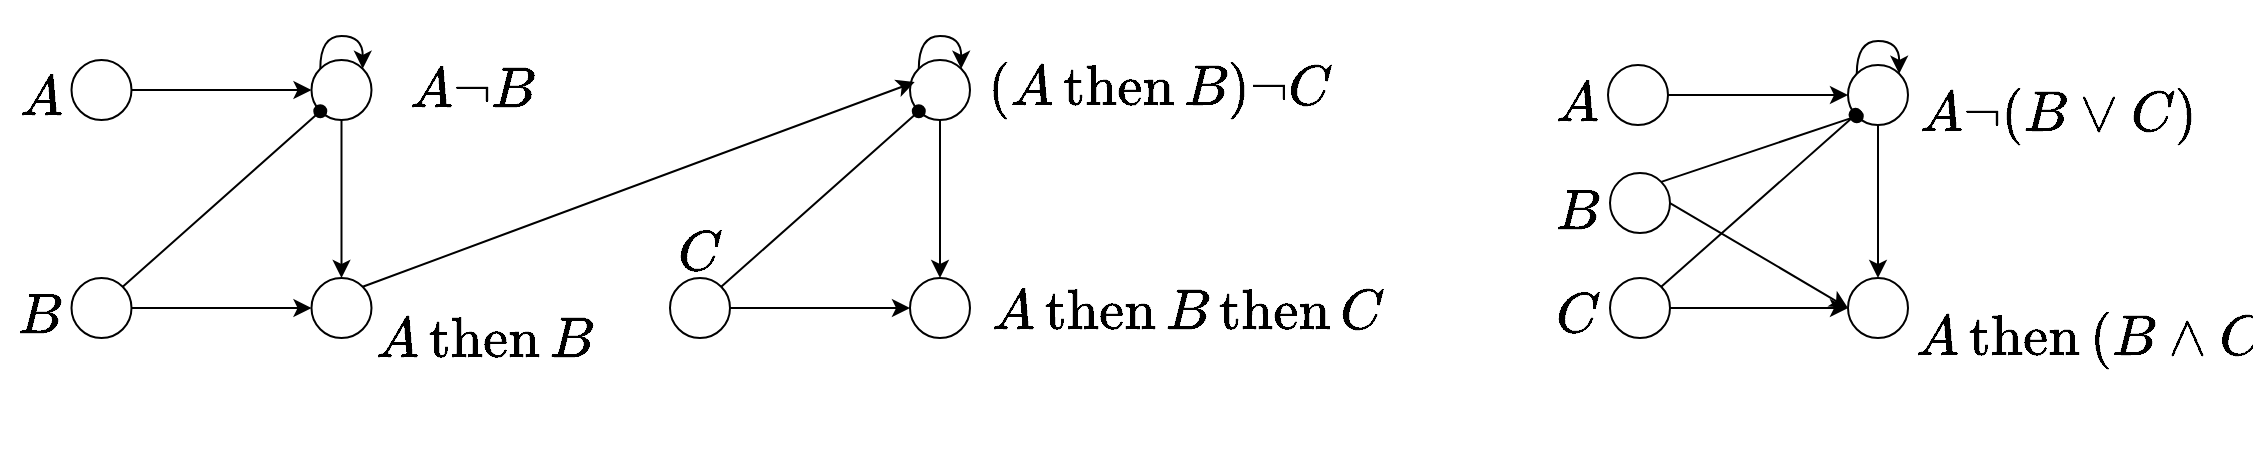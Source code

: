 <mxfile version="16.2.7" type="device"><diagram id="T2v5qBvf-lxjkGKOTqB0" name="Page-1"><mxGraphModel dx="3373" dy="1907" grid="1" gridSize="10" guides="1" tooltips="1" connect="1" arrows="1" fold="1" page="1" pageScale="1" pageWidth="1169" pageHeight="827" math="1" shadow="0"><root><mxCell id="0"/><mxCell id="1" parent="0"/><mxCell id="AbDWi16rwYMraYXIiYHc-1" value="&lt;font style=&quot;font-size: 24px&quot;&gt;\(A\)&lt;br&gt;&lt;/font&gt;" style="text;html=1;strokeColor=none;fillColor=none;align=center;verticalAlign=middle;whiteSpace=wrap;rounded=0;" parent="1" vertex="1"><mxGeometry x="-1158.25" y="-701" width="30" height="24" as="geometry"/></mxCell><mxCell id="AbDWi16rwYMraYXIiYHc-13" style="edgeStyle=orthogonalEdgeStyle;rounded=0;orthogonalLoop=1;jettySize=auto;html=1;exitX=1;exitY=0.5;exitDx=0;exitDy=0;entryX=0;entryY=0.5;entryDx=0;entryDy=0;" parent="1" source="AbDWi16rwYMraYXIiYHc-2" target="AbDWi16rwYMraYXIiYHc-6" edge="1"><mxGeometry relative="1" as="geometry"/></mxCell><mxCell id="AbDWi16rwYMraYXIiYHc-2" value="" style="ellipse;whiteSpace=wrap;html=1;aspect=fixed;fillColor=none;" parent="1" vertex="1"><mxGeometry x="-1128.25" y="-708" width="30" height="30" as="geometry"/></mxCell><mxCell id="AbDWi16rwYMraYXIiYHc-3" value="&lt;font style=&quot;font-size: 24px&quot;&gt;\(B\)&lt;br&gt;&lt;/font&gt;" style="text;html=1;strokeColor=none;fillColor=none;align=center;verticalAlign=middle;whiteSpace=wrap;rounded=0;" parent="1" vertex="1"><mxGeometry x="-1159.25" y="-592" width="30" height="24" as="geometry"/></mxCell><mxCell id="AbDWi16rwYMraYXIiYHc-14" style="rounded=0;orthogonalLoop=1;jettySize=auto;html=1;exitX=1;exitY=0;exitDx=0;exitDy=0;entryX=0;entryY=1;entryDx=0;entryDy=0;endArrow=oval;endFill=1;" parent="1" source="AbDWi16rwYMraYXIiYHc-4" target="AbDWi16rwYMraYXIiYHc-6" edge="1"><mxGeometry relative="1" as="geometry"/></mxCell><mxCell id="AbDWi16rwYMraYXIiYHc-19" style="edgeStyle=none;rounded=0;orthogonalLoop=1;jettySize=auto;html=1;exitX=1;exitY=0.5;exitDx=0;exitDy=0;entryX=0;entryY=0.5;entryDx=0;entryDy=0;startArrow=none;startFill=0;endArrow=classic;endFill=1;" parent="1" source="AbDWi16rwYMraYXIiYHc-4" target="AbDWi16rwYMraYXIiYHc-10" edge="1"><mxGeometry relative="1" as="geometry"/></mxCell><mxCell id="AbDWi16rwYMraYXIiYHc-4" value="" style="ellipse;whiteSpace=wrap;html=1;aspect=fixed;fillColor=none;" parent="1" vertex="1"><mxGeometry x="-1128.25" y="-599" width="30" height="30" as="geometry"/></mxCell><mxCell id="AbDWi16rwYMraYXIiYHc-5" value="&lt;font style=&quot;font-size: 24px&quot;&gt;\(A \neg B\)&lt;font style=&quot;font-size: 24px&quot;&gt;&lt;br&gt;&lt;/font&gt;&lt;/font&gt;" style="text;html=1;strokeColor=none;fillColor=none;align=center;verticalAlign=middle;whiteSpace=wrap;rounded=0;" parent="1" vertex="1"><mxGeometry x="-963.25" y="-705" width="70" height="24" as="geometry"/></mxCell><mxCell id="AbDWi16rwYMraYXIiYHc-18" style="rounded=0;orthogonalLoop=1;jettySize=auto;html=1;exitX=0.5;exitY=1;exitDx=0;exitDy=0;entryX=0.5;entryY=0;entryDx=0;entryDy=0;startArrow=none;startFill=0;endArrow=classic;endFill=1;" parent="1" source="AbDWi16rwYMraYXIiYHc-6" target="AbDWi16rwYMraYXIiYHc-10" edge="1"><mxGeometry relative="1" as="geometry"/></mxCell><mxCell id="AbDWi16rwYMraYXIiYHc-6" value="" style="ellipse;whiteSpace=wrap;html=1;aspect=fixed;fillColor=none;" parent="1" vertex="1"><mxGeometry x="-1008.25" y="-708" width="30" height="30" as="geometry"/></mxCell><mxCell id="VHd2Nj5RTRnREre-4SNd-16" style="edgeStyle=none;rounded=0;orthogonalLoop=1;jettySize=auto;html=1;exitX=1;exitY=0;exitDx=0;exitDy=0;entryX=0.078;entryY=0.367;entryDx=0;entryDy=0;entryPerimeter=0;fontSize=24;endArrow=classic;endFill=1;" edge="1" parent="1" source="AbDWi16rwYMraYXIiYHc-10" target="VHd2Nj5RTRnREre-4SNd-10"><mxGeometry relative="1" as="geometry"/></mxCell><mxCell id="AbDWi16rwYMraYXIiYHc-10" value="" style="ellipse;whiteSpace=wrap;html=1;aspect=fixed;fillColor=none;" parent="1" vertex="1"><mxGeometry x="-1008.25" y="-599" width="30" height="30" as="geometry"/></mxCell><mxCell id="AbDWi16rwYMraYXIiYHc-11" value="&lt;font style=&quot;font-size: 24px&quot;&gt;\(A \, \mathrm{then} \,&amp;nbsp; B\)&lt;font style=&quot;font-size: 24px&quot;&gt;&lt;br&gt;&lt;/font&gt;&lt;/font&gt;" style="text;html=1;strokeColor=none;fillColor=none;align=center;verticalAlign=middle;whiteSpace=wrap;rounded=0;" parent="1" vertex="1"><mxGeometry x="-957.25" y="-580" width="70" height="24" as="geometry"/></mxCell><mxCell id="AbDWi16rwYMraYXIiYHc-17" style="edgeStyle=orthogonalEdgeStyle;rounded=0;orthogonalLoop=1;jettySize=auto;html=1;exitX=1;exitY=0;exitDx=0;exitDy=0;entryX=0;entryY=0;entryDx=0;entryDy=0;endArrow=none;endFill=0;curved=1;startArrow=classic;startFill=1;" parent="1" source="AbDWi16rwYMraYXIiYHc-6" target="AbDWi16rwYMraYXIiYHc-6" edge="1"><mxGeometry relative="1" as="geometry"><Array as="points"><mxPoint x="-982.25" y="-720"/><mxPoint x="-1004.25" y="-720"/></Array></mxGeometry></mxCell><mxCell id="VHd2Nj5RTRnREre-4SNd-4" value="&lt;font style=&quot;font-size: 24px&quot;&gt;\(C\)&lt;br&gt;&lt;/font&gt;" style="text;html=1;strokeColor=none;fillColor=none;align=center;verticalAlign=middle;whiteSpace=wrap;rounded=0;" vertex="1" parent="1"><mxGeometry x="-829" y="-623" width="30" height="24" as="geometry"/></mxCell><mxCell id="VHd2Nj5RTRnREre-4SNd-5" style="rounded=0;orthogonalLoop=1;jettySize=auto;html=1;exitX=1;exitY=0;exitDx=0;exitDy=0;entryX=0;entryY=1;entryDx=0;entryDy=0;endArrow=oval;endFill=1;" edge="1" parent="1" source="VHd2Nj5RTRnREre-4SNd-7" target="VHd2Nj5RTRnREre-4SNd-10"><mxGeometry relative="1" as="geometry"/></mxCell><mxCell id="VHd2Nj5RTRnREre-4SNd-6" style="edgeStyle=none;rounded=0;orthogonalLoop=1;jettySize=auto;html=1;exitX=1;exitY=0.5;exitDx=0;exitDy=0;entryX=0;entryY=0.5;entryDx=0;entryDy=0;startArrow=none;startFill=0;endArrow=classic;endFill=1;" edge="1" parent="1" source="VHd2Nj5RTRnREre-4SNd-7" target="VHd2Nj5RTRnREre-4SNd-11"><mxGeometry relative="1" as="geometry"/></mxCell><mxCell id="VHd2Nj5RTRnREre-4SNd-7" value="" style="ellipse;whiteSpace=wrap;html=1;aspect=fixed;fillColor=none;" vertex="1" parent="1"><mxGeometry x="-829" y="-599" width="30" height="30" as="geometry"/></mxCell><mxCell id="VHd2Nj5RTRnREre-4SNd-8" value="&lt;font style=&quot;font-size: 24px&quot;&gt;\( (A\, \mathrm{then}\, B) \neg C\)&lt;font style=&quot;font-size: 24px&quot;&gt;&lt;br&gt;&lt;/font&gt;&lt;/font&gt;" style="text;html=1;strokeColor=none;fillColor=none;align=center;verticalAlign=middle;whiteSpace=wrap;rounded=0;" vertex="1" parent="1"><mxGeometry x="-679" y="-703" width="189" height="20" as="geometry"/></mxCell><mxCell id="VHd2Nj5RTRnREre-4SNd-9" style="rounded=0;orthogonalLoop=1;jettySize=auto;html=1;exitX=0.5;exitY=1;exitDx=0;exitDy=0;entryX=0.5;entryY=0;entryDx=0;entryDy=0;startArrow=none;startFill=0;endArrow=classic;endFill=1;" edge="1" parent="1" source="VHd2Nj5RTRnREre-4SNd-10" target="VHd2Nj5RTRnREre-4SNd-11"><mxGeometry relative="1" as="geometry"/></mxCell><mxCell id="VHd2Nj5RTRnREre-4SNd-10" value="" style="ellipse;whiteSpace=wrap;html=1;aspect=fixed;fillColor=none;" vertex="1" parent="1"><mxGeometry x="-709" y="-708" width="30" height="30" as="geometry"/></mxCell><mxCell id="VHd2Nj5RTRnREre-4SNd-11" value="" style="ellipse;whiteSpace=wrap;html=1;aspect=fixed;fillColor=none;" vertex="1" parent="1"><mxGeometry x="-709" y="-599" width="30" height="30" as="geometry"/></mxCell><mxCell id="VHd2Nj5RTRnREre-4SNd-12" value="&lt;font style=&quot;font-size: 24px&quot;&gt;\(A \, \mathrm{then} \,&amp;nbsp; B \, \mathrm{then} \, C &amp;nbsp; \)&lt;font style=&quot;font-size: 24px&quot;&gt;&lt;br&gt;&lt;/font&gt;&lt;/font&gt;" style="text;html=1;strokeColor=none;fillColor=none;align=center;verticalAlign=middle;whiteSpace=wrap;rounded=0;" vertex="1" parent="1"><mxGeometry x="-670" y="-592" width="199.5" height="20" as="geometry"/></mxCell><mxCell id="VHd2Nj5RTRnREre-4SNd-13" style="edgeStyle=orthogonalEdgeStyle;rounded=0;orthogonalLoop=1;jettySize=auto;html=1;exitX=1;exitY=0;exitDx=0;exitDy=0;entryX=0;entryY=0;entryDx=0;entryDy=0;endArrow=none;endFill=0;curved=1;startArrow=classic;startFill=1;" edge="1" parent="1" source="VHd2Nj5RTRnREre-4SNd-10" target="VHd2Nj5RTRnREre-4SNd-10"><mxGeometry relative="1" as="geometry"><Array as="points"><mxPoint x="-683" y="-720"/><mxPoint x="-705" y="-720"/></Array></mxGeometry></mxCell><mxCell id="VHd2Nj5RTRnREre-4SNd-17" value="&lt;font style=&quot;font-size: 24px&quot;&gt;\(A\)&lt;br&gt;&lt;/font&gt;" style="text;html=1;strokeColor=none;fillColor=none;align=center;verticalAlign=middle;whiteSpace=wrap;rounded=0;" vertex="1" parent="1"><mxGeometry x="-390" y="-698.5" width="30" height="24" as="geometry"/></mxCell><mxCell id="VHd2Nj5RTRnREre-4SNd-18" style="edgeStyle=orthogonalEdgeStyle;rounded=0;orthogonalLoop=1;jettySize=auto;html=1;exitX=1;exitY=0.5;exitDx=0;exitDy=0;entryX=0;entryY=0.5;entryDx=0;entryDy=0;" edge="1" parent="1" source="VHd2Nj5RTRnREre-4SNd-19" target="VHd2Nj5RTRnREre-4SNd-26"><mxGeometry relative="1" as="geometry"/></mxCell><mxCell id="VHd2Nj5RTRnREre-4SNd-19" value="" style="ellipse;whiteSpace=wrap;html=1;aspect=fixed;fillColor=none;" vertex="1" parent="1"><mxGeometry x="-360" y="-705.5" width="30" height="30" as="geometry"/></mxCell><mxCell id="VHd2Nj5RTRnREre-4SNd-20" value="&lt;font style=&quot;font-size: 24px&quot;&gt;\(B\)&lt;br&gt;&lt;/font&gt;" style="text;html=1;strokeColor=none;fillColor=none;align=center;verticalAlign=middle;whiteSpace=wrap;rounded=0;" vertex="1" parent="1"><mxGeometry x="-390" y="-644.46" width="30" height="24" as="geometry"/></mxCell><mxCell id="VHd2Nj5RTRnREre-4SNd-21" style="rounded=0;orthogonalLoop=1;jettySize=auto;html=1;exitX=1;exitY=0;exitDx=0;exitDy=0;entryX=0;entryY=1;entryDx=0;entryDy=0;endArrow=oval;endFill=1;" edge="1" parent="1" source="VHd2Nj5RTRnREre-4SNd-23" target="VHd2Nj5RTRnREre-4SNd-26"><mxGeometry relative="1" as="geometry"/></mxCell><mxCell id="VHd2Nj5RTRnREre-4SNd-22" style="edgeStyle=none;rounded=0;orthogonalLoop=1;jettySize=auto;html=1;exitX=1;exitY=0.5;exitDx=0;exitDy=0;entryX=0;entryY=0.5;entryDx=0;entryDy=0;startArrow=none;startFill=0;endArrow=classic;endFill=1;" edge="1" parent="1" source="VHd2Nj5RTRnREre-4SNd-23" target="VHd2Nj5RTRnREre-4SNd-27"><mxGeometry relative="1" as="geometry"/></mxCell><mxCell id="VHd2Nj5RTRnREre-4SNd-23" value="" style="ellipse;whiteSpace=wrap;html=1;aspect=fixed;fillColor=none;" vertex="1" parent="1"><mxGeometry x="-359" y="-651.46" width="30" height="30" as="geometry"/></mxCell><mxCell id="VHd2Nj5RTRnREre-4SNd-24" value="&lt;font style=&quot;font-size: 24px&quot;&gt;\(A \neg ( B \lor C)&amp;nbsp; \)&lt;font style=&quot;font-size: 24px&quot;&gt;&lt;br&gt;&lt;/font&gt;&lt;/font&gt;" style="text;html=1;strokeColor=none;fillColor=none;align=center;verticalAlign=middle;whiteSpace=wrap;rounded=0;" vertex="1" parent="1"><mxGeometry x="-170" y="-692.46" width="70" height="24" as="geometry"/></mxCell><mxCell id="VHd2Nj5RTRnREre-4SNd-25" style="rounded=0;orthogonalLoop=1;jettySize=auto;html=1;exitX=0.5;exitY=1;exitDx=0;exitDy=0;entryX=0.5;entryY=0;entryDx=0;entryDy=0;startArrow=none;startFill=0;endArrow=classic;endFill=1;" edge="1" parent="1" source="VHd2Nj5RTRnREre-4SNd-26" target="VHd2Nj5RTRnREre-4SNd-27"><mxGeometry relative="1" as="geometry"/></mxCell><mxCell id="VHd2Nj5RTRnREre-4SNd-26" value="" style="ellipse;whiteSpace=wrap;html=1;aspect=fixed;fillColor=none;" vertex="1" parent="1"><mxGeometry x="-240" y="-705.5" width="30" height="30" as="geometry"/></mxCell><mxCell id="VHd2Nj5RTRnREre-4SNd-27" value="" style="ellipse;whiteSpace=wrap;html=1;aspect=fixed;fillColor=none;" vertex="1" parent="1"><mxGeometry x="-240" y="-599" width="30" height="30" as="geometry"/></mxCell><mxCell id="VHd2Nj5RTRnREre-4SNd-28" value="&lt;font style=&quot;font-size: 24px&quot;&gt;\(A \, \mathrm{then} \,&amp;nbsp; (B \land C)&amp;nbsp; \)&lt;font style=&quot;font-size: 24px&quot;&gt;&lt;br&gt;&lt;/font&gt;&lt;/font&gt;" style="text;html=1;strokeColor=none;fillColor=none;align=center;verticalAlign=middle;whiteSpace=wrap;rounded=0;" vertex="1" parent="1"><mxGeometry x="-149" y="-580" width="70" height="24" as="geometry"/></mxCell><mxCell id="VHd2Nj5RTRnREre-4SNd-29" style="edgeStyle=orthogonalEdgeStyle;rounded=0;orthogonalLoop=1;jettySize=auto;html=1;exitX=1;exitY=0;exitDx=0;exitDy=0;entryX=0;entryY=0;entryDx=0;entryDy=0;endArrow=none;endFill=0;curved=1;startArrow=classic;startFill=1;" edge="1" parent="1" source="VHd2Nj5RTRnREre-4SNd-26" target="VHd2Nj5RTRnREre-4SNd-26"><mxGeometry relative="1" as="geometry"><Array as="points"><mxPoint x="-214" y="-717.5"/><mxPoint x="-236" y="-717.5"/></Array></mxGeometry></mxCell><mxCell id="VHd2Nj5RTRnREre-4SNd-30" value="&lt;font style=&quot;font-size: 24px&quot;&gt;\(C\)&lt;br&gt;&lt;/font&gt;" style="text;html=1;strokeColor=none;fillColor=none;align=center;verticalAlign=middle;whiteSpace=wrap;rounded=0;" vertex="1" parent="1"><mxGeometry x="-390" y="-592" width="30" height="24" as="geometry"/></mxCell><mxCell id="VHd2Nj5RTRnREre-4SNd-32" style="edgeStyle=none;rounded=0;orthogonalLoop=1;jettySize=auto;html=1;exitX=1;exitY=0;exitDx=0;exitDy=0;fontSize=24;endArrow=oval;endFill=1;" edge="1" parent="1" source="VHd2Nj5RTRnREre-4SNd-31" target="VHd2Nj5RTRnREre-4SNd-26"><mxGeometry relative="1" as="geometry"><mxPoint x="-281" y="-572.46" as="targetPoint"/></mxGeometry></mxCell><mxCell id="VHd2Nj5RTRnREre-4SNd-33" style="edgeStyle=none;rounded=0;orthogonalLoop=1;jettySize=auto;html=1;exitX=1;exitY=0.5;exitDx=0;exitDy=0;entryX=0;entryY=0.5;entryDx=0;entryDy=0;fontSize=24;endArrow=classic;endFill=1;" edge="1" parent="1" source="VHd2Nj5RTRnREre-4SNd-31" target="VHd2Nj5RTRnREre-4SNd-27"><mxGeometry relative="1" as="geometry"/></mxCell><mxCell id="VHd2Nj5RTRnREre-4SNd-31" value="" style="ellipse;whiteSpace=wrap;html=1;aspect=fixed;fillColor=none;" vertex="1" parent="1"><mxGeometry x="-359" y="-599" width="30" height="30" as="geometry"/></mxCell></root></mxGraphModel></diagram></mxfile>